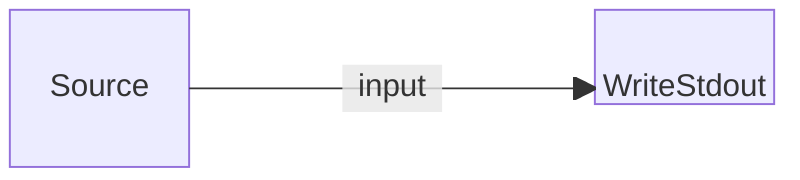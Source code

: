 block-beta
    columns 4
    Source space:2 WriteStdout
    Source-- "input" -->WriteStdout

    classDef block height:48px,padding:8px;
    classDef hidden visibility:none;
    class WriteStdout block
    class Source hidden